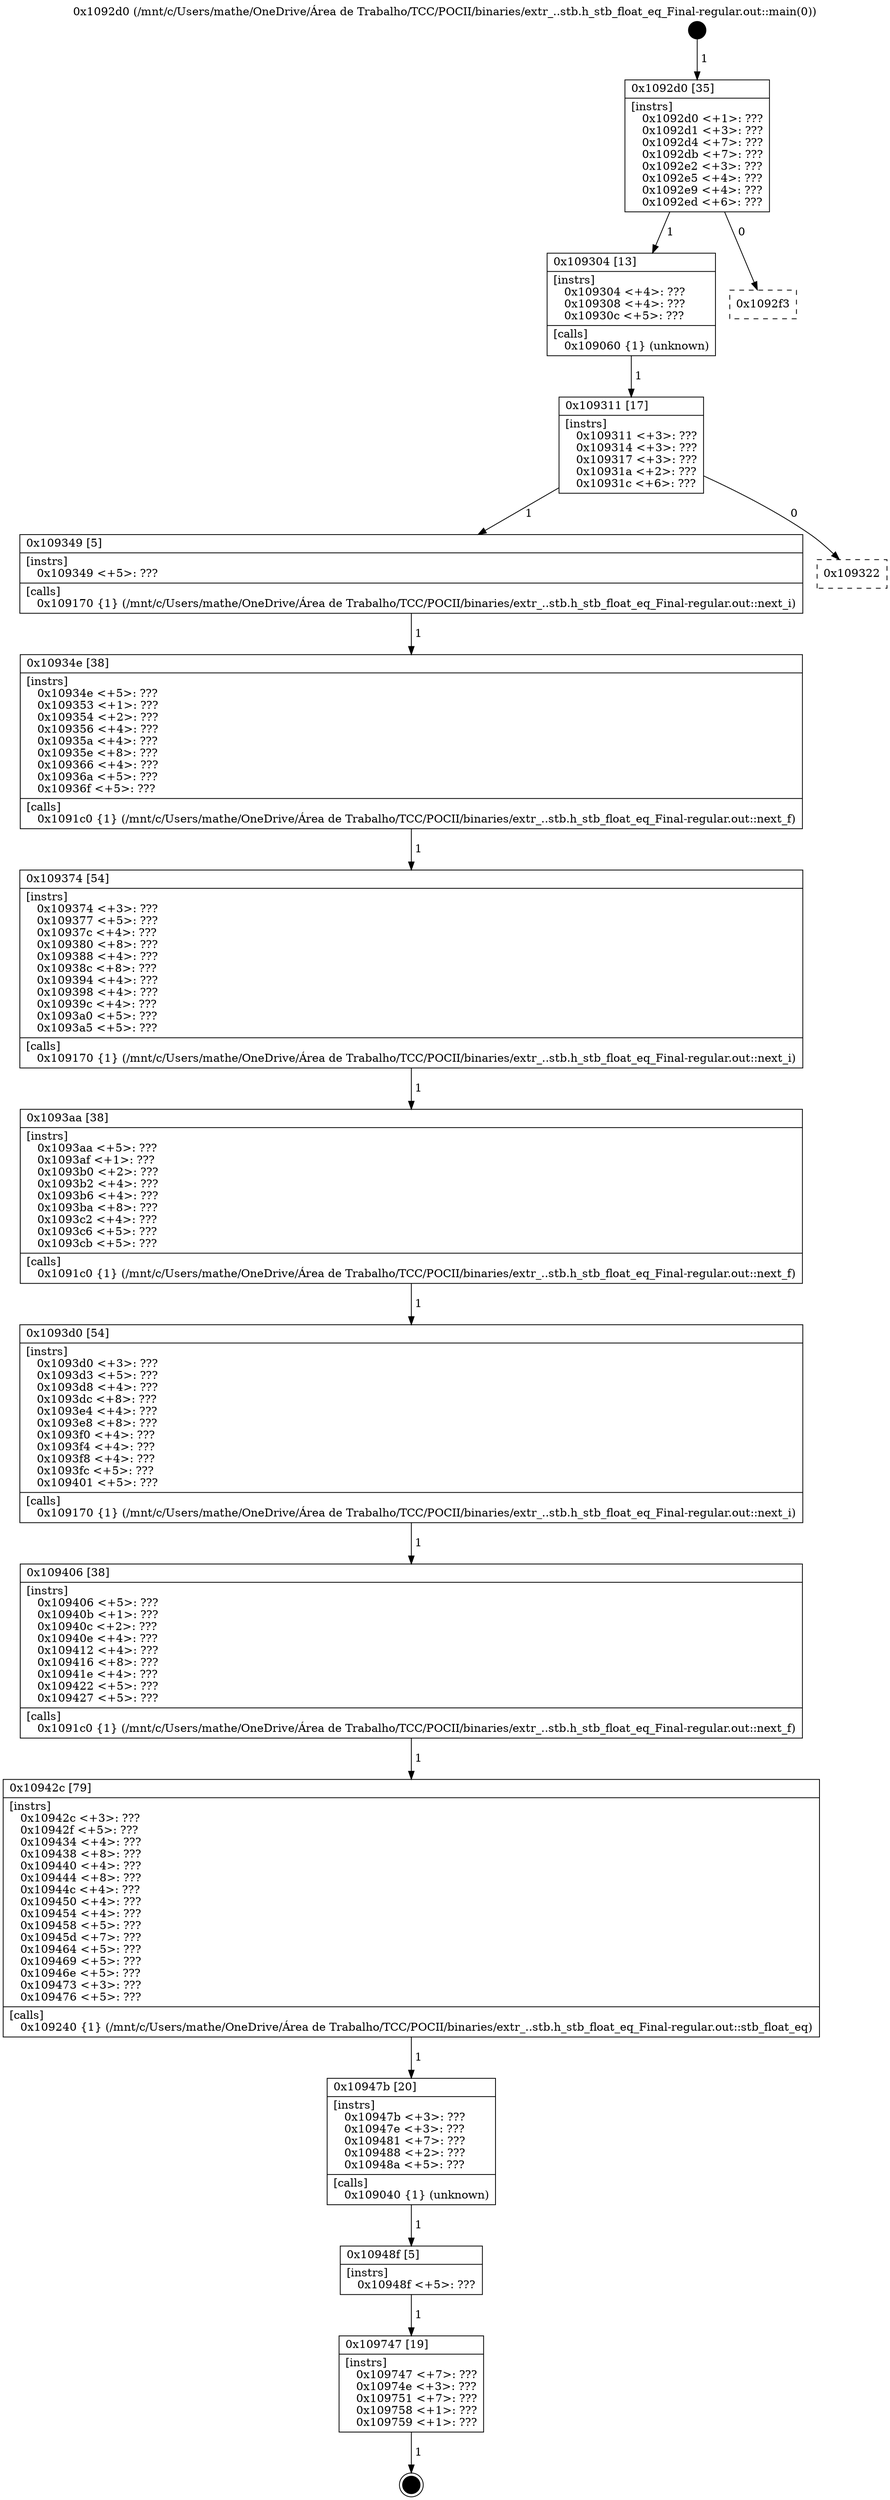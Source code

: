 digraph "0x1092d0" {
  label = "0x1092d0 (/mnt/c/Users/mathe/OneDrive/Área de Trabalho/TCC/POCII/binaries/extr_..stb.h_stb_float_eq_Final-regular.out::main(0))"
  labelloc = "t"
  node[shape=record]

  Entry [label="",width=0.3,height=0.3,shape=circle,fillcolor=black,style=filled]
  "0x1092d0" [label="{
     0x1092d0 [35]\l
     | [instrs]\l
     &nbsp;&nbsp;0x1092d0 \<+1\>: ???\l
     &nbsp;&nbsp;0x1092d1 \<+3\>: ???\l
     &nbsp;&nbsp;0x1092d4 \<+7\>: ???\l
     &nbsp;&nbsp;0x1092db \<+7\>: ???\l
     &nbsp;&nbsp;0x1092e2 \<+3\>: ???\l
     &nbsp;&nbsp;0x1092e5 \<+4\>: ???\l
     &nbsp;&nbsp;0x1092e9 \<+4\>: ???\l
     &nbsp;&nbsp;0x1092ed \<+6\>: ???\l
  }"]
  "0x109304" [label="{
     0x109304 [13]\l
     | [instrs]\l
     &nbsp;&nbsp;0x109304 \<+4\>: ???\l
     &nbsp;&nbsp;0x109308 \<+4\>: ???\l
     &nbsp;&nbsp;0x10930c \<+5\>: ???\l
     | [calls]\l
     &nbsp;&nbsp;0x109060 \{1\} (unknown)\l
  }"]
  "0x1092f3" [label="{
     0x1092f3\l
  }", style=dashed]
  "0x109311" [label="{
     0x109311 [17]\l
     | [instrs]\l
     &nbsp;&nbsp;0x109311 \<+3\>: ???\l
     &nbsp;&nbsp;0x109314 \<+3\>: ???\l
     &nbsp;&nbsp;0x109317 \<+3\>: ???\l
     &nbsp;&nbsp;0x10931a \<+2\>: ???\l
     &nbsp;&nbsp;0x10931c \<+6\>: ???\l
  }"]
  "0x109349" [label="{
     0x109349 [5]\l
     | [instrs]\l
     &nbsp;&nbsp;0x109349 \<+5\>: ???\l
     | [calls]\l
     &nbsp;&nbsp;0x109170 \{1\} (/mnt/c/Users/mathe/OneDrive/Área de Trabalho/TCC/POCII/binaries/extr_..stb.h_stb_float_eq_Final-regular.out::next_i)\l
  }"]
  "0x109322" [label="{
     0x109322\l
  }", style=dashed]
  "0x10934e" [label="{
     0x10934e [38]\l
     | [instrs]\l
     &nbsp;&nbsp;0x10934e \<+5\>: ???\l
     &nbsp;&nbsp;0x109353 \<+1\>: ???\l
     &nbsp;&nbsp;0x109354 \<+2\>: ???\l
     &nbsp;&nbsp;0x109356 \<+4\>: ???\l
     &nbsp;&nbsp;0x10935a \<+4\>: ???\l
     &nbsp;&nbsp;0x10935e \<+8\>: ???\l
     &nbsp;&nbsp;0x109366 \<+4\>: ???\l
     &nbsp;&nbsp;0x10936a \<+5\>: ???\l
     &nbsp;&nbsp;0x10936f \<+5\>: ???\l
     | [calls]\l
     &nbsp;&nbsp;0x1091c0 \{1\} (/mnt/c/Users/mathe/OneDrive/Área de Trabalho/TCC/POCII/binaries/extr_..stb.h_stb_float_eq_Final-regular.out::next_f)\l
  }"]
  "0x109374" [label="{
     0x109374 [54]\l
     | [instrs]\l
     &nbsp;&nbsp;0x109374 \<+3\>: ???\l
     &nbsp;&nbsp;0x109377 \<+5\>: ???\l
     &nbsp;&nbsp;0x10937c \<+4\>: ???\l
     &nbsp;&nbsp;0x109380 \<+8\>: ???\l
     &nbsp;&nbsp;0x109388 \<+4\>: ???\l
     &nbsp;&nbsp;0x10938c \<+8\>: ???\l
     &nbsp;&nbsp;0x109394 \<+4\>: ???\l
     &nbsp;&nbsp;0x109398 \<+4\>: ???\l
     &nbsp;&nbsp;0x10939c \<+4\>: ???\l
     &nbsp;&nbsp;0x1093a0 \<+5\>: ???\l
     &nbsp;&nbsp;0x1093a5 \<+5\>: ???\l
     | [calls]\l
     &nbsp;&nbsp;0x109170 \{1\} (/mnt/c/Users/mathe/OneDrive/Área de Trabalho/TCC/POCII/binaries/extr_..stb.h_stb_float_eq_Final-regular.out::next_i)\l
  }"]
  "0x1093aa" [label="{
     0x1093aa [38]\l
     | [instrs]\l
     &nbsp;&nbsp;0x1093aa \<+5\>: ???\l
     &nbsp;&nbsp;0x1093af \<+1\>: ???\l
     &nbsp;&nbsp;0x1093b0 \<+2\>: ???\l
     &nbsp;&nbsp;0x1093b2 \<+4\>: ???\l
     &nbsp;&nbsp;0x1093b6 \<+4\>: ???\l
     &nbsp;&nbsp;0x1093ba \<+8\>: ???\l
     &nbsp;&nbsp;0x1093c2 \<+4\>: ???\l
     &nbsp;&nbsp;0x1093c6 \<+5\>: ???\l
     &nbsp;&nbsp;0x1093cb \<+5\>: ???\l
     | [calls]\l
     &nbsp;&nbsp;0x1091c0 \{1\} (/mnt/c/Users/mathe/OneDrive/Área de Trabalho/TCC/POCII/binaries/extr_..stb.h_stb_float_eq_Final-regular.out::next_f)\l
  }"]
  "0x1093d0" [label="{
     0x1093d0 [54]\l
     | [instrs]\l
     &nbsp;&nbsp;0x1093d0 \<+3\>: ???\l
     &nbsp;&nbsp;0x1093d3 \<+5\>: ???\l
     &nbsp;&nbsp;0x1093d8 \<+4\>: ???\l
     &nbsp;&nbsp;0x1093dc \<+8\>: ???\l
     &nbsp;&nbsp;0x1093e4 \<+4\>: ???\l
     &nbsp;&nbsp;0x1093e8 \<+8\>: ???\l
     &nbsp;&nbsp;0x1093f0 \<+4\>: ???\l
     &nbsp;&nbsp;0x1093f4 \<+4\>: ???\l
     &nbsp;&nbsp;0x1093f8 \<+4\>: ???\l
     &nbsp;&nbsp;0x1093fc \<+5\>: ???\l
     &nbsp;&nbsp;0x109401 \<+5\>: ???\l
     | [calls]\l
     &nbsp;&nbsp;0x109170 \{1\} (/mnt/c/Users/mathe/OneDrive/Área de Trabalho/TCC/POCII/binaries/extr_..stb.h_stb_float_eq_Final-regular.out::next_i)\l
  }"]
  "0x109406" [label="{
     0x109406 [38]\l
     | [instrs]\l
     &nbsp;&nbsp;0x109406 \<+5\>: ???\l
     &nbsp;&nbsp;0x10940b \<+1\>: ???\l
     &nbsp;&nbsp;0x10940c \<+2\>: ???\l
     &nbsp;&nbsp;0x10940e \<+4\>: ???\l
     &nbsp;&nbsp;0x109412 \<+4\>: ???\l
     &nbsp;&nbsp;0x109416 \<+8\>: ???\l
     &nbsp;&nbsp;0x10941e \<+4\>: ???\l
     &nbsp;&nbsp;0x109422 \<+5\>: ???\l
     &nbsp;&nbsp;0x109427 \<+5\>: ???\l
     | [calls]\l
     &nbsp;&nbsp;0x1091c0 \{1\} (/mnt/c/Users/mathe/OneDrive/Área de Trabalho/TCC/POCII/binaries/extr_..stb.h_stb_float_eq_Final-regular.out::next_f)\l
  }"]
  "0x10942c" [label="{
     0x10942c [79]\l
     | [instrs]\l
     &nbsp;&nbsp;0x10942c \<+3\>: ???\l
     &nbsp;&nbsp;0x10942f \<+5\>: ???\l
     &nbsp;&nbsp;0x109434 \<+4\>: ???\l
     &nbsp;&nbsp;0x109438 \<+8\>: ???\l
     &nbsp;&nbsp;0x109440 \<+4\>: ???\l
     &nbsp;&nbsp;0x109444 \<+8\>: ???\l
     &nbsp;&nbsp;0x10944c \<+4\>: ???\l
     &nbsp;&nbsp;0x109450 \<+4\>: ???\l
     &nbsp;&nbsp;0x109454 \<+4\>: ???\l
     &nbsp;&nbsp;0x109458 \<+5\>: ???\l
     &nbsp;&nbsp;0x10945d \<+7\>: ???\l
     &nbsp;&nbsp;0x109464 \<+5\>: ???\l
     &nbsp;&nbsp;0x109469 \<+5\>: ???\l
     &nbsp;&nbsp;0x10946e \<+5\>: ???\l
     &nbsp;&nbsp;0x109473 \<+3\>: ???\l
     &nbsp;&nbsp;0x109476 \<+5\>: ???\l
     | [calls]\l
     &nbsp;&nbsp;0x109240 \{1\} (/mnt/c/Users/mathe/OneDrive/Área de Trabalho/TCC/POCII/binaries/extr_..stb.h_stb_float_eq_Final-regular.out::stb_float_eq)\l
  }"]
  "0x10947b" [label="{
     0x10947b [20]\l
     | [instrs]\l
     &nbsp;&nbsp;0x10947b \<+3\>: ???\l
     &nbsp;&nbsp;0x10947e \<+3\>: ???\l
     &nbsp;&nbsp;0x109481 \<+7\>: ???\l
     &nbsp;&nbsp;0x109488 \<+2\>: ???\l
     &nbsp;&nbsp;0x10948a \<+5\>: ???\l
     | [calls]\l
     &nbsp;&nbsp;0x109040 \{1\} (unknown)\l
  }"]
  "0x10948f" [label="{
     0x10948f [5]\l
     | [instrs]\l
     &nbsp;&nbsp;0x10948f \<+5\>: ???\l
  }"]
  "0x109747" [label="{
     0x109747 [19]\l
     | [instrs]\l
     &nbsp;&nbsp;0x109747 \<+7\>: ???\l
     &nbsp;&nbsp;0x10974e \<+3\>: ???\l
     &nbsp;&nbsp;0x109751 \<+7\>: ???\l
     &nbsp;&nbsp;0x109758 \<+1\>: ???\l
     &nbsp;&nbsp;0x109759 \<+1\>: ???\l
  }"]
  Exit [label="",width=0.3,height=0.3,shape=circle,fillcolor=black,style=filled,peripheries=2]
  Entry -> "0x1092d0" [label=" 1"]
  "0x1092d0" -> "0x109304" [label=" 1"]
  "0x1092d0" -> "0x1092f3" [label=" 0"]
  "0x109304" -> "0x109311" [label=" 1"]
  "0x109311" -> "0x109349" [label=" 1"]
  "0x109311" -> "0x109322" [label=" 0"]
  "0x109349" -> "0x10934e" [label=" 1"]
  "0x10934e" -> "0x109374" [label=" 1"]
  "0x109374" -> "0x1093aa" [label=" 1"]
  "0x1093aa" -> "0x1093d0" [label=" 1"]
  "0x1093d0" -> "0x109406" [label=" 1"]
  "0x109406" -> "0x10942c" [label=" 1"]
  "0x10942c" -> "0x10947b" [label=" 1"]
  "0x10947b" -> "0x10948f" [label=" 1"]
  "0x10948f" -> "0x109747" [label=" 1"]
  "0x109747" -> Exit [label=" 1"]
}

